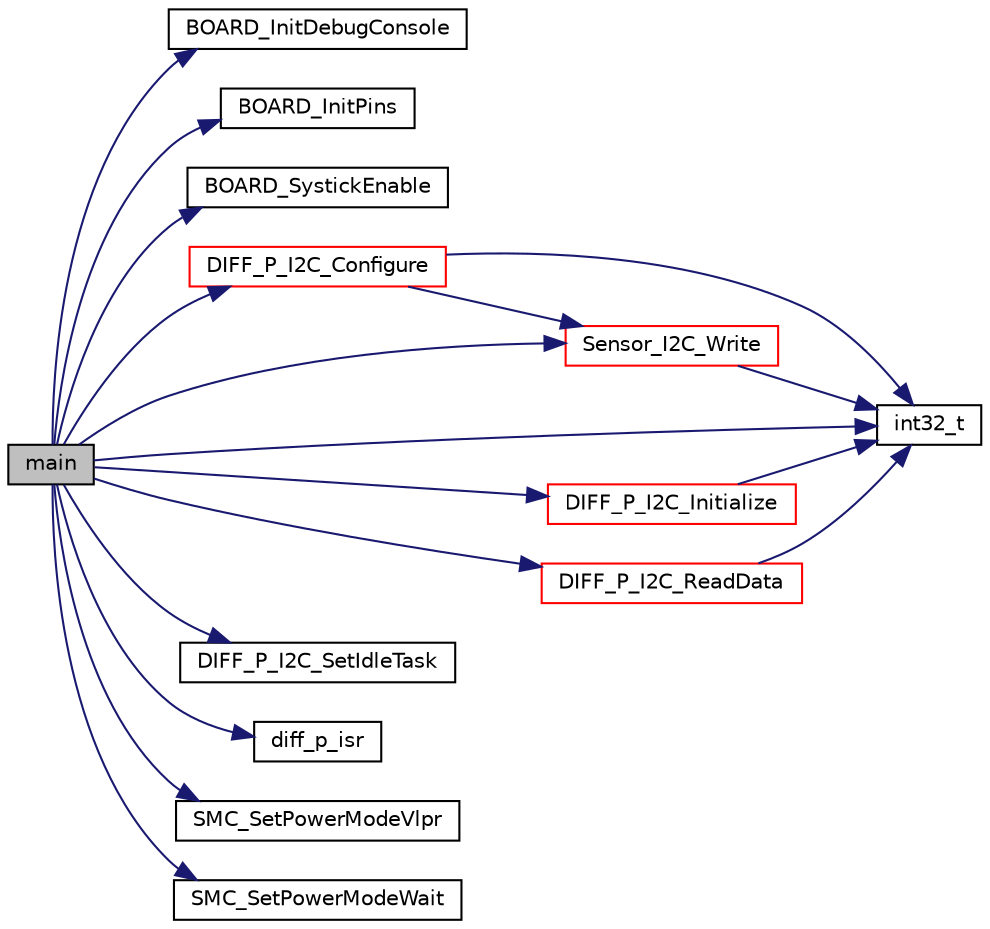 digraph "main"
{
  edge [fontname="Helvetica",fontsize="10",labelfontname="Helvetica",labelfontsize="10"];
  node [fontname="Helvetica",fontsize="10",shape=record];
  rankdir="LR";
  Node3 [label="main",height=0.2,width=0.4,color="black", fillcolor="grey75", style="filled", fontcolor="black"];
  Node3 -> Node4 [color="midnightblue",fontsize="10",style="solid",fontname="Helvetica"];
  Node4 [label="BOARD_InitDebugConsole",height=0.2,width=0.4,color="black", fillcolor="white", style="filled",URL="$frdm-k64f_2board_8c.html#a4c84ccb952cb083367d7040cf9de3db8"];
  Node3 -> Node5 [color="midnightblue",fontsize="10",style="solid",fontname="Helvetica"];
  Node5 [label="BOARD_InitPins",height=0.2,width=0.4,color="black", fillcolor="white", style="filled",URL="$group__pin__mux.html#ga2c9fe54b6b84723fbaa590a6f4576966",tooltip="Configures pin routing and optionally pin electrical features. "];
  Node3 -> Node6 [color="midnightblue",fontsize="10",style="solid",fontname="Helvetica"];
  Node6 [label="BOARD_SystickEnable",height=0.2,width=0.4,color="black", fillcolor="white", style="filled",URL="$systick__utils_8c.html#ad43629969994e92bd3620e630bda24c8",tooltip="Function to enable systicks framework. "];
  Node3 -> Node7 [color="midnightblue",fontsize="10",style="solid",fontname="Helvetica"];
  Node7 [label="DIFF_P_I2C_Configure",height=0.2,width=0.4,color="red", fillcolor="white", style="filled",URL="$diff__p__drv_8c.html#ab6966a8c4618c35437648c001c1d641d",tooltip="The interface function to configure he sensor. "];
  Node7 -> Node8 [color="midnightblue",fontsize="10",style="solid",fontname="Helvetica"];
  Node8 [label="int32_t",height=0.2,width=0.4,color="black", fillcolor="white", style="filled",URL="$data__format__service_8h.html#a5d7069350a7d7e65686c77a8038f462f",tooltip="The interface function to append the data on the formated stream. "];
  Node7 -> Node10 [color="midnightblue",fontsize="10",style="solid",fontname="Helvetica"];
  Node10 [label="Sensor_I2C_Write",height=0.2,width=0.4,color="red", fillcolor="white", style="filled",URL="$sensor__io__i2c_8c.html#aaac4c4f34b4dd37d3f202a1dbb4b000b",tooltip="Write register data to a sensor. "];
  Node10 -> Node8 [color="midnightblue",fontsize="10",style="solid",fontname="Helvetica"];
  Node3 -> Node11 [color="midnightblue",fontsize="10",style="solid",fontname="Helvetica"];
  Node11 [label="DIFF_P_I2C_Initialize",height=0.2,width=0.4,color="red", fillcolor="white", style="filled",URL="$diff__p__drv_8c.html#a42609fa366eabcd1fe7def2c58a925bd",tooltip="The interface function to initialize the sensor. "];
  Node11 -> Node8 [color="midnightblue",fontsize="10",style="solid",fontname="Helvetica"];
  Node3 -> Node16 [color="midnightblue",fontsize="10",style="solid",fontname="Helvetica"];
  Node16 [label="DIFF_P_I2C_ReadData",height=0.2,width=0.4,color="red", fillcolor="white", style="filled",URL="$diff__p__drv_8c.html#af9855549e1b11ca8ca31df3f36c4b472",tooltip="The interface function to read the sensor data. "];
  Node16 -> Node8 [color="midnightblue",fontsize="10",style="solid",fontname="Helvetica"];
  Node3 -> Node18 [color="midnightblue",fontsize="10",style="solid",fontname="Helvetica"];
  Node18 [label="DIFF_P_I2C_SetIdleTask",height=0.2,width=0.4,color="black", fillcolor="white", style="filled",URL="$diff__p__drv_8c.html#adaeb7a2403db9d0bec9247e16d57bde5",tooltip=": The interface function to set the I2C Idle Task. "];
  Node3 -> Node19 [color="midnightblue",fontsize="10",style="solid",fontname="Helvetica"];
  Node19 [label="diff_p_isr",height=0.2,width=0.4,color="black", fillcolor="white", style="filled",URL="$diff__p__interrupt_8c.html#a54fdb6ec96987811b5a517fa6808a821",tooltip="This is the Sensor Data Ready ISR implementation. "];
  Node3 -> Node8 [color="midnightblue",fontsize="10",style="solid",fontname="Helvetica"];
  Node3 -> Node10 [color="midnightblue",fontsize="10",style="solid",fontname="Helvetica"];
  Node3 -> Node20 [color="midnightblue",fontsize="10",style="solid",fontname="Helvetica"];
  Node20 [label="SMC_SetPowerModeVlpr",height=0.2,width=0.4,color="black", fillcolor="white", style="filled",URL="$lpc54114_8c.html#a82cb114bb9a5ea2f235a0216709d70f8",tooltip="Configures the system to VLPR power mode. API name used from Kinetis family to maintain compatibility..."];
  Node3 -> Node21 [color="midnightblue",fontsize="10",style="solid",fontname="Helvetica"];
  Node21 [label="SMC_SetPowerModeWait",height=0.2,width=0.4,color="black", fillcolor="white", style="filled",URL="$lpc54114_8c.html#a5423cac017d1d1a8ac8bba8e91e80e29",tooltip="Configures the system to WAIT power mode. API name used from Kinetis family to maintain compatibility..."];
}
